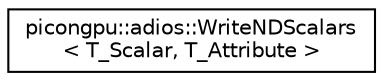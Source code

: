 digraph "Graphical Class Hierarchy"
{
 // LATEX_PDF_SIZE
  edge [fontname="Helvetica",fontsize="10",labelfontname="Helvetica",labelfontsize="10"];
  node [fontname="Helvetica",fontsize="10",shape=record];
  rankdir="LR";
  Node0 [label="picongpu::adios::WriteNDScalars\l\< T_Scalar, T_Attribute \>",height=0.2,width=0.4,color="black", fillcolor="white", style="filled",URL="$structpicongpu_1_1adios_1_1_write_n_d_scalars.html",tooltip="Functor for writing ND scalar fields with N=simDim In the current implementation each process (of the..."];
}
